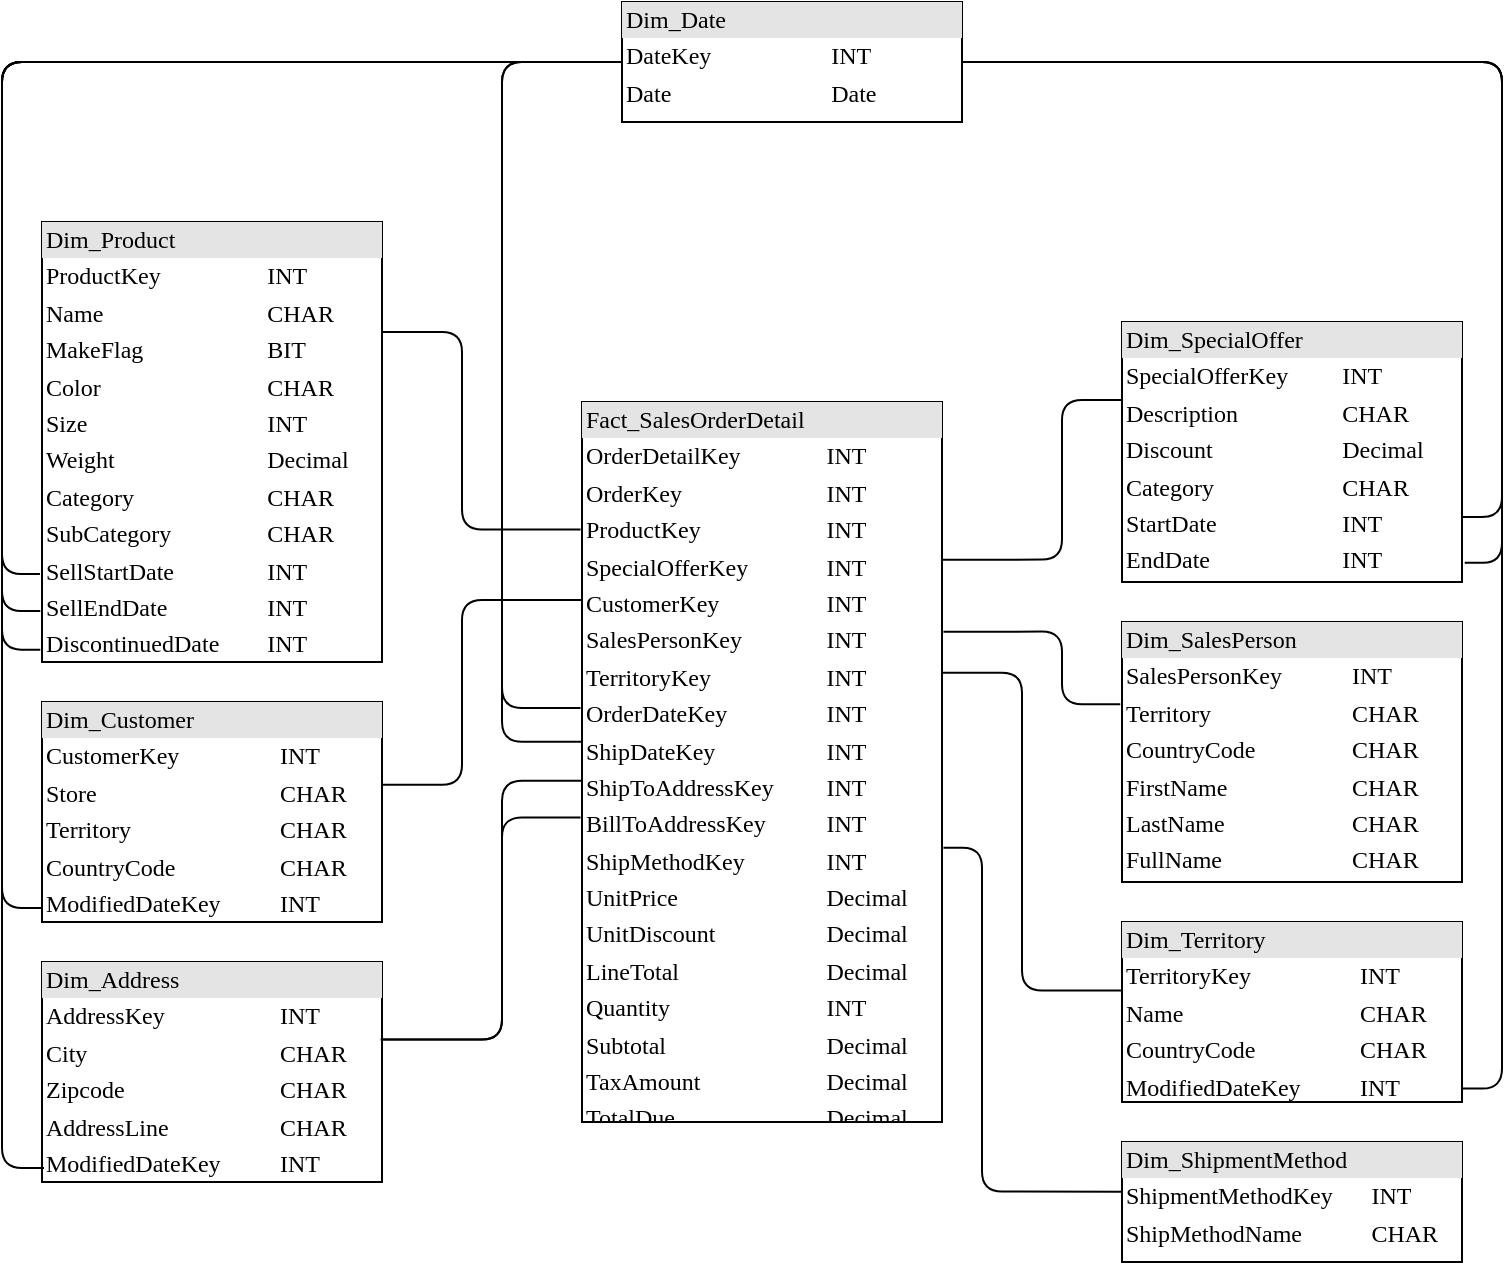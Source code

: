 <mxfile version="13.9.7" type="github">
  <diagram name="Page-1" id="2ca16b54-16f6-2749-3443-fa8db7711227">
    <mxGraphModel dx="1611" dy="1217" grid="1" gridSize="10" guides="1" tooltips="1" connect="1" arrows="1" fold="1" page="1" pageScale="1" pageWidth="1100" pageHeight="850" background="#ffffff" math="0" shadow="0">
      <root>
        <mxCell id="0" />
        <mxCell id="1" parent="0" />
        <mxCell id="PtlEcyWW_qO_h-wi1oPS-1" value="&lt;div style=&quot;box-sizing: border-box ; width: 100% ; background: #e4e4e4 ; padding: 2px&quot;&gt;Fact_SalesOrderDetail&lt;/div&gt;&lt;table style=&quot;width: 100% ; font-size: 1em&quot; cellspacing=&quot;0&quot; cellpadding=&quot;2&quot;&gt;&lt;tbody&gt;&lt;tr&gt;&lt;td&gt;OrderDetailKey&lt;/td&gt;&lt;td&gt;INT&lt;/td&gt;&lt;td&gt;&lt;br&gt;&lt;/td&gt;&lt;/tr&gt;&lt;tr&gt;&lt;td&gt;OrderKey&lt;/td&gt;&lt;td&gt;INT&lt;/td&gt;&lt;td&gt;&lt;br&gt;&lt;/td&gt;&lt;/tr&gt;&lt;tr&gt;&lt;td&gt;ProductKey&lt;/td&gt;&lt;td&gt;INT&lt;/td&gt;&lt;td&gt;&lt;br&gt;&lt;/td&gt;&lt;/tr&gt;&lt;tr&gt;&lt;td&gt;SpecialOfferKey&lt;br&gt;&lt;/td&gt;&lt;td&gt;INT&lt;/td&gt;&lt;td&gt;&lt;br&gt;&lt;/td&gt;&lt;/tr&gt;&lt;tr&gt;&lt;td&gt;CustomerKey&lt;br&gt;&lt;/td&gt;&lt;td&gt;INT&lt;/td&gt;&lt;td&gt;&lt;br&gt;&lt;/td&gt;&lt;/tr&gt;&lt;tr&gt;&lt;td&gt;SalesPersonKey&lt;br&gt;&lt;/td&gt;&lt;td&gt;INT&lt;/td&gt;&lt;td&gt;&lt;br&gt;&lt;/td&gt;&lt;/tr&gt;&lt;tr&gt;&lt;td&gt;TerritoryKey&lt;br&gt;&lt;/td&gt;&lt;td&gt;INT&lt;/td&gt;&lt;td&gt;&lt;br&gt;&lt;/td&gt;&lt;/tr&gt;&lt;tr&gt;&lt;td&gt;OrderDateKey&lt;br&gt;&lt;/td&gt;&lt;td&gt;INT&lt;/td&gt;&lt;td&gt;&lt;br&gt;&lt;/td&gt;&lt;/tr&gt;&lt;tr&gt;&lt;td&gt;ShipDateKey&lt;br&gt;&lt;/td&gt;&lt;td&gt;INT&lt;br&gt;&lt;/td&gt;&lt;td&gt;&lt;br&gt;&lt;/td&gt;&lt;/tr&gt;&lt;tr&gt;&lt;td&gt;ShipToAddressKey&lt;br&gt;&lt;/td&gt;&lt;td&gt;INT&lt;br&gt;&lt;/td&gt;&lt;td&gt;&lt;br&gt;&lt;/td&gt;&lt;/tr&gt;&lt;tr&gt;&lt;td&gt;BillToAddressKey&lt;br&gt;&lt;/td&gt;&lt;td&gt;INT&lt;br&gt;&lt;/td&gt;&lt;td&gt;&lt;br&gt;&lt;/td&gt;&lt;/tr&gt;&lt;tr&gt;&lt;td&gt;ShipMethodKey&lt;br&gt;&lt;/td&gt;&lt;td&gt;INT&lt;br&gt;&lt;/td&gt;&lt;td&gt;&lt;br&gt;&lt;/td&gt;&lt;/tr&gt;&lt;tr&gt;&lt;td&gt;UnitPrice&lt;br&gt;&lt;/td&gt;&lt;td&gt;Decimal&lt;br&gt;&lt;/td&gt;&lt;td&gt;&lt;br&gt;&lt;/td&gt;&lt;/tr&gt;&lt;tr&gt;&lt;td&gt;UnitDiscount&lt;br&gt;&lt;/td&gt;&lt;td&gt;Decimal&lt;br&gt;&lt;/td&gt;&lt;td&gt;&lt;br&gt;&lt;/td&gt;&lt;/tr&gt;&lt;tr&gt;&lt;td&gt;LineTotal&lt;br&gt;&lt;/td&gt;&lt;td&gt;Decimal&lt;br&gt;&lt;/td&gt;&lt;td&gt;&lt;br&gt;&lt;/td&gt;&lt;/tr&gt;&lt;tr&gt;&lt;td&gt;Quantity&lt;br&gt;&lt;/td&gt;&lt;td&gt;INT&lt;br&gt;&lt;/td&gt;&lt;td&gt;&lt;br&gt;&lt;/td&gt;&lt;/tr&gt;&lt;tr&gt;&lt;td&gt;Subtotal&lt;br&gt;&lt;/td&gt;&lt;td&gt;Decimal&lt;br&gt;&lt;/td&gt;&lt;td&gt;&lt;br&gt;&lt;/td&gt;&lt;/tr&gt;&lt;tr&gt;&lt;td&gt;TaxAmount&lt;br&gt;&lt;/td&gt;&lt;td&gt;Decimal&lt;br&gt;&lt;/td&gt;&lt;td&gt;&lt;br&gt;&lt;/td&gt;&lt;/tr&gt;&lt;tr&gt;&lt;td&gt;TotalDue&lt;br&gt;&lt;/td&gt;&lt;td&gt;Decimal&lt;br&gt;&lt;/td&gt;&lt;td&gt;&lt;br&gt;&lt;/td&gt;&lt;/tr&gt;&lt;/tbody&gt;&lt;/table&gt;" style="verticalAlign=top;align=left;overflow=fill;html=1;rounded=0;shadow=0;comic=0;labelBackgroundColor=none;strokeWidth=1;fontFamily=Verdana;fontSize=12" parent="1" vertex="1">
          <mxGeometry x="460" y="280" width="180" height="360" as="geometry" />
        </mxCell>
        <mxCell id="PtlEcyWW_qO_h-wi1oPS-2" value="&lt;div style=&quot;box-sizing: border-box ; width: 100% ; background: #e4e4e4 ; padding: 2px&quot;&gt;Dim_Date&lt;/div&gt;&lt;table style=&quot;width: 100% ; font-size: 1em&quot; cellspacing=&quot;0&quot; cellpadding=&quot;2&quot;&gt;&lt;tbody&gt;&lt;tr&gt;&lt;td&gt;DateKey&lt;/td&gt;&lt;td&gt;INT&lt;/td&gt;&lt;td&gt;&lt;br&gt;&lt;/td&gt;&lt;/tr&gt;&lt;tr&gt;&lt;td&gt;Date&lt;/td&gt;&lt;td&gt;Date&lt;/td&gt;&lt;td&gt;&lt;br&gt;&lt;/td&gt;&lt;/tr&gt;&lt;/tbody&gt;&lt;/table&gt;" style="verticalAlign=top;align=left;overflow=fill;html=1;rounded=0;shadow=0;comic=0;labelBackgroundColor=none;strokeWidth=1;fontFamily=Verdana;fontSize=12" parent="1" vertex="1">
          <mxGeometry x="480" y="80" width="170" height="60" as="geometry" />
        </mxCell>
        <mxCell id="PtlEcyWW_qO_h-wi1oPS-3" value="&lt;div style=&quot;box-sizing: border-box ; width: 100% ; background: #e4e4e4 ; padding: 2px&quot;&gt;Dim_SpecialOffer&lt;/div&gt;&lt;table style=&quot;width: 100% ; font-size: 1em&quot; cellspacing=&quot;0&quot; cellpadding=&quot;2&quot;&gt;&lt;tbody&gt;&lt;tr&gt;&lt;td&gt;SpecialOfferKey&lt;/td&gt;&lt;td&gt;INT&lt;/td&gt;&lt;td&gt;&lt;br&gt;&lt;/td&gt;&lt;/tr&gt;&lt;tr&gt;&lt;td&gt;Description&lt;/td&gt;&lt;td&gt;CHAR&lt;/td&gt;&lt;td&gt;&lt;br&gt;&lt;/td&gt;&lt;/tr&gt;&lt;tr&gt;&lt;td&gt;Discount&lt;br&gt;&lt;/td&gt;&lt;td&gt;Decimal&lt;br&gt;&lt;/td&gt;&lt;td&gt;&lt;br&gt;&lt;/td&gt;&lt;/tr&gt;&lt;tr&gt;&lt;td&gt;Category&lt;br&gt;&lt;/td&gt;&lt;td&gt;CHAR&lt;br&gt;&lt;/td&gt;&lt;td&gt;&lt;br&gt;&lt;/td&gt;&lt;/tr&gt;&lt;tr&gt;&lt;td&gt;StartDate&lt;br&gt;&lt;/td&gt;&lt;td&gt;INT&lt;br&gt;&lt;/td&gt;&lt;td&gt;&lt;br&gt;&lt;/td&gt;&lt;/tr&gt;&lt;tr&gt;&lt;td&gt;EndDate&lt;br&gt;&lt;/td&gt;&lt;td&gt;INT&lt;br&gt;&lt;/td&gt;&lt;td&gt;&lt;br&gt;&lt;/td&gt;&lt;/tr&gt;&lt;/tbody&gt;&lt;/table&gt;" style="verticalAlign=top;align=left;overflow=fill;html=1;rounded=0;shadow=0;comic=0;labelBackgroundColor=none;strokeWidth=1;fontFamily=Verdana;fontSize=12" parent="1" vertex="1">
          <mxGeometry x="730" y="240" width="170" height="130" as="geometry" />
        </mxCell>
        <mxCell id="PtlEcyWW_qO_h-wi1oPS-4" value="&lt;div style=&quot;box-sizing: border-box ; width: 100% ; background: #e4e4e4 ; padding: 2px&quot;&gt;Dim_Territory&lt;/div&gt;&lt;table style=&quot;width: 100% ; font-size: 1em&quot; cellspacing=&quot;0&quot; cellpadding=&quot;2&quot;&gt;&lt;tbody&gt;&lt;tr&gt;&lt;td&gt;TerritoryKey&lt;/td&gt;&lt;td&gt;INT&lt;/td&gt;&lt;td&gt;&lt;br&gt;&lt;/td&gt;&lt;/tr&gt;&lt;tr&gt;&lt;td&gt;Name&lt;/td&gt;&lt;td&gt;CHAR&lt;/td&gt;&lt;td&gt;&lt;br&gt;&lt;/td&gt;&lt;/tr&gt;&lt;tr&gt;&lt;td&gt;CountryCode&lt;br&gt;&lt;/td&gt;&lt;td&gt;CHAR&lt;br&gt;&lt;/td&gt;&lt;td&gt;&lt;br&gt;&lt;/td&gt;&lt;/tr&gt;&lt;tr&gt;&lt;td&gt;ModifiedDateKey&lt;br&gt;&lt;/td&gt;&lt;td&gt;INT&lt;br&gt;&lt;/td&gt;&lt;td&gt;&lt;br&gt;&lt;/td&gt;&lt;/tr&gt;&lt;tr&gt;&lt;td&gt;&lt;br&gt;&lt;/td&gt;&lt;td&gt;&lt;br&gt;&lt;/td&gt;&lt;td&gt;&lt;br&gt;&lt;/td&gt;&lt;/tr&gt;&lt;tr&gt;&lt;td&gt;&lt;br&gt;&lt;/td&gt;&lt;td&gt;&lt;br&gt;&lt;/td&gt;&lt;td&gt;&lt;br&gt;&lt;/td&gt;&lt;/tr&gt;&lt;tr&gt;&lt;td&gt;&lt;br&gt;&lt;/td&gt;&lt;td&gt;&lt;br&gt;&lt;/td&gt;&lt;td&gt;&lt;br&gt;&lt;/td&gt;&lt;/tr&gt;&lt;/tbody&gt;&lt;/table&gt;" style="verticalAlign=top;align=left;overflow=fill;html=1;rounded=0;shadow=0;comic=0;labelBackgroundColor=none;strokeWidth=1;fontFamily=Verdana;fontSize=12" parent="1" vertex="1">
          <mxGeometry x="730" y="540" width="170" height="90" as="geometry" />
        </mxCell>
        <mxCell id="PtlEcyWW_qO_h-wi1oPS-5" value="&lt;div style=&quot;box-sizing: border-box ; width: 100% ; background: #e4e4e4 ; padding: 2px&quot;&gt;Dim_Product&lt;/div&gt;&lt;table style=&quot;width: 100% ; font-size: 1em&quot; cellspacing=&quot;0&quot; cellpadding=&quot;2&quot;&gt;&lt;tbody&gt;&lt;tr&gt;&lt;td&gt;ProductKey&lt;/td&gt;&lt;td&gt;INT&lt;/td&gt;&lt;td&gt;&lt;br&gt;&lt;/td&gt;&lt;/tr&gt;&lt;tr&gt;&lt;td&gt;Name&lt;/td&gt;&lt;td&gt;CHAR&lt;/td&gt;&lt;td&gt;&lt;br&gt;&lt;/td&gt;&lt;/tr&gt;&lt;tr&gt;&lt;td&gt;MakeFlag&lt;/td&gt;&lt;td&gt;BIT&lt;/td&gt;&lt;td&gt;&lt;br&gt;&lt;/td&gt;&lt;/tr&gt;&lt;tr&gt;&lt;td&gt;Color&lt;br&gt;&lt;/td&gt;&lt;td&gt;CHAR&lt;/td&gt;&lt;td&gt;&lt;br&gt;&lt;/td&gt;&lt;/tr&gt;&lt;tr&gt;&lt;td&gt;Size&lt;br&gt;&lt;/td&gt;&lt;td&gt;INT&lt;/td&gt;&lt;td&gt;&lt;br&gt;&lt;/td&gt;&lt;/tr&gt;&lt;tr&gt;&lt;td&gt;Weight&lt;br&gt;&lt;/td&gt;&lt;td&gt;Decimal&lt;/td&gt;&lt;td&gt;&lt;br&gt;&lt;/td&gt;&lt;/tr&gt;&lt;tr&gt;&lt;td&gt;Category&lt;br&gt;&lt;/td&gt;&lt;td&gt;CHAR&lt;/td&gt;&lt;td&gt;&lt;br&gt;&lt;/td&gt;&lt;/tr&gt;&lt;tr&gt;&lt;td&gt;SubCategory&lt;br&gt;&lt;/td&gt;&lt;td&gt;CHAR&lt;/td&gt;&lt;td&gt;&lt;br&gt;&lt;/td&gt;&lt;/tr&gt;&lt;tr&gt;&lt;td&gt;SellStartDate&lt;br&gt;&lt;/td&gt;&lt;td&gt;INT&lt;br&gt;&lt;/td&gt;&lt;td&gt;&lt;br&gt;&lt;/td&gt;&lt;/tr&gt;&lt;tr&gt;&lt;td&gt;SellEndDate&lt;br&gt;&lt;/td&gt;&lt;td&gt;INT&lt;br&gt;&lt;/td&gt;&lt;td&gt;&lt;br&gt;&lt;/td&gt;&lt;/tr&gt;&lt;tr&gt;&lt;td&gt;DiscontinuedDate&lt;br&gt;&lt;/td&gt;&lt;td&gt;INT&lt;br&gt;&lt;/td&gt;&lt;td&gt;&lt;br&gt;&lt;/td&gt;&lt;/tr&gt;&lt;/tbody&gt;&lt;/table&gt;" style="verticalAlign=top;align=left;overflow=fill;html=1;rounded=0;shadow=0;comic=0;labelBackgroundColor=none;strokeWidth=1;fontFamily=Verdana;fontSize=12" parent="1" vertex="1">
          <mxGeometry x="190" y="190" width="170" height="220" as="geometry" />
        </mxCell>
        <mxCell id="PtlEcyWW_qO_h-wi1oPS-6" value="&lt;div style=&quot;box-sizing: border-box ; width: 100% ; background: #e4e4e4 ; padding: 2px&quot;&gt;Dim_Address&lt;/div&gt;&lt;table style=&quot;width: 100% ; font-size: 1em&quot; cellspacing=&quot;0&quot; cellpadding=&quot;2&quot;&gt;&lt;tbody&gt;&lt;tr&gt;&lt;td&gt;AddressKey&lt;/td&gt;&lt;td&gt;INT&lt;/td&gt;&lt;td&gt;&lt;br&gt;&lt;/td&gt;&lt;/tr&gt;&lt;tr&gt;&lt;td&gt;City&lt;/td&gt;&lt;td&gt;CHAR&lt;/td&gt;&lt;td&gt;&lt;br&gt;&lt;/td&gt;&lt;/tr&gt;&lt;tr&gt;&lt;td&gt;Zipcode&lt;br&gt;&lt;/td&gt;&lt;td&gt;CHAR&lt;br&gt;&lt;/td&gt;&lt;td&gt;&lt;br&gt;&lt;/td&gt;&lt;/tr&gt;&lt;tr&gt;&lt;td&gt;AddressLine&lt;br&gt;&lt;/td&gt;&lt;td&gt;CHAR&lt;br&gt;&lt;/td&gt;&lt;td&gt;&lt;br&gt;&lt;/td&gt;&lt;/tr&gt;&lt;tr&gt;&lt;td&gt;ModifiedDateKey&lt;br&gt;&lt;/td&gt;&lt;td&gt;INT&lt;br&gt;&lt;/td&gt;&lt;td&gt;&lt;br&gt;&lt;/td&gt;&lt;/tr&gt;&lt;tr&gt;&lt;td&gt;&lt;br&gt;&lt;/td&gt;&lt;td&gt;&lt;br&gt;&lt;/td&gt;&lt;td&gt;&lt;br&gt;&lt;/td&gt;&lt;/tr&gt;&lt;/tbody&gt;&lt;/table&gt;" style="verticalAlign=top;align=left;overflow=fill;html=1;rounded=0;shadow=0;comic=0;labelBackgroundColor=none;strokeWidth=1;fontFamily=Verdana;fontSize=12" parent="1" vertex="1">
          <mxGeometry x="190" y="560" width="170" height="110" as="geometry" />
        </mxCell>
        <mxCell id="PtlEcyWW_qO_h-wi1oPS-7" value="&lt;div style=&quot;box-sizing: border-box ; width: 100% ; background: #e4e4e4 ; padding: 2px&quot;&gt;Dim_SalesPerson&lt;/div&gt;&lt;table style=&quot;width: 100% ; font-size: 1em&quot; cellspacing=&quot;0&quot; cellpadding=&quot;2&quot;&gt;&lt;tbody&gt;&lt;tr&gt;&lt;td&gt;SalesPersonKey&lt;/td&gt;&lt;td&gt;INT&lt;/td&gt;&lt;td&gt;&lt;br&gt;&lt;/td&gt;&lt;/tr&gt;&lt;tr&gt;&lt;td&gt;Territory&lt;/td&gt;&lt;td&gt;CHAR&lt;/td&gt;&lt;td&gt;&lt;br&gt;&lt;/td&gt;&lt;/tr&gt;&lt;tr&gt;&lt;td&gt;CountryCode&lt;br&gt;&lt;/td&gt;&lt;td&gt;CHAR&lt;br&gt;&lt;/td&gt;&lt;td&gt;&lt;br&gt;&lt;/td&gt;&lt;/tr&gt;&lt;tr&gt;&lt;td&gt;FirstName&lt;br&gt;&lt;/td&gt;&lt;td&gt;CHAR&lt;br&gt;&lt;/td&gt;&lt;td&gt;&lt;br&gt;&lt;/td&gt;&lt;/tr&gt;&lt;tr&gt;&lt;td&gt;LastName&lt;br&gt;&lt;/td&gt;&lt;td&gt;CHAR&lt;/td&gt;&lt;td&gt;&lt;br&gt;&lt;/td&gt;&lt;/tr&gt;&lt;tr&gt;&lt;td&gt;FullName&lt;br&gt;&lt;/td&gt;&lt;td&gt;CHAR&lt;br&gt;&lt;/td&gt;&lt;td&gt;&lt;br&gt;&lt;/td&gt;&lt;/tr&gt;&lt;tr&gt;&lt;td&gt;&lt;br&gt;&lt;/td&gt;&lt;td&gt;&lt;br&gt;&lt;/td&gt;&lt;td&gt;&lt;br&gt;&lt;/td&gt;&lt;/tr&gt;&lt;tr&gt;&lt;td&gt;&lt;br&gt;&lt;/td&gt;&lt;td&gt;&lt;br&gt;&lt;/td&gt;&lt;td&gt;&lt;br&gt;&lt;/td&gt;&lt;/tr&gt;&lt;/tbody&gt;&lt;/table&gt;" style="verticalAlign=top;align=left;overflow=fill;html=1;rounded=0;shadow=0;comic=0;labelBackgroundColor=none;strokeWidth=1;fontFamily=Verdana;fontSize=12" parent="1" vertex="1">
          <mxGeometry x="730" y="390" width="170" height="130" as="geometry" />
        </mxCell>
        <mxCell id="PtlEcyWW_qO_h-wi1oPS-8" value="&lt;div style=&quot;box-sizing: border-box ; width: 100% ; background: #e4e4e4 ; padding: 2px&quot;&gt;Dim_Customer&lt;/div&gt;&lt;table style=&quot;width: 100% ; font-size: 1em&quot; cellspacing=&quot;0&quot; cellpadding=&quot;2&quot;&gt;&lt;tbody&gt;&lt;tr&gt;&lt;td&gt;CustomerKey&lt;/td&gt;&lt;td&gt;INT&lt;/td&gt;&lt;td&gt;&lt;br&gt;&lt;/td&gt;&lt;/tr&gt;&lt;tr&gt;&lt;td&gt;Store&lt;/td&gt;&lt;td&gt;CHAR&lt;/td&gt;&lt;td&gt;&lt;br&gt;&lt;/td&gt;&lt;/tr&gt;&lt;tr&gt;&lt;td&gt;Territory&lt;br&gt;&lt;/td&gt;&lt;td&gt;CHAR&lt;br&gt;&lt;/td&gt;&lt;td&gt;&lt;br&gt;&lt;/td&gt;&lt;/tr&gt;&lt;tr&gt;&lt;td&gt;CountryCode&lt;br&gt;&lt;/td&gt;&lt;td&gt;CHAR&lt;br&gt;&lt;/td&gt;&lt;td&gt;&lt;br&gt;&lt;/td&gt;&lt;/tr&gt;&lt;tr&gt;&lt;td&gt;ModifiedDateKey&lt;br&gt;&lt;/td&gt;&lt;td&gt;INT&lt;br&gt;&lt;/td&gt;&lt;td&gt;&lt;br&gt;&lt;/td&gt;&lt;/tr&gt;&lt;tr&gt;&lt;td&gt;&lt;br&gt;&lt;/td&gt;&lt;td&gt;&lt;br&gt;&lt;/td&gt;&lt;td&gt;&lt;br&gt;&lt;/td&gt;&lt;/tr&gt;&lt;/tbody&gt;&lt;/table&gt;" style="verticalAlign=top;align=left;overflow=fill;html=1;rounded=0;shadow=0;comic=0;labelBackgroundColor=none;strokeWidth=1;fontFamily=Verdana;fontSize=12" parent="1" vertex="1">
          <mxGeometry x="190" y="430" width="170" height="110" as="geometry" />
        </mxCell>
        <mxCell id="PtlEcyWW_qO_h-wi1oPS-9" value="&lt;div style=&quot;box-sizing: border-box ; width: 100% ; background: #e4e4e4 ; padding: 2px&quot;&gt;Dim_ShipmentMethod&lt;/div&gt;&lt;table style=&quot;width: 100% ; font-size: 1em&quot; cellspacing=&quot;0&quot; cellpadding=&quot;2&quot;&gt;&lt;tbody&gt;&lt;tr&gt;&lt;td&gt;ShipmentMethodKey&lt;/td&gt;&lt;td&gt;INT&lt;/td&gt;&lt;td&gt;&lt;br&gt;&lt;/td&gt;&lt;/tr&gt;&lt;tr&gt;&lt;td&gt;ShipMethodName&lt;br&gt;&lt;/td&gt;&lt;td&gt;CHAR&lt;/td&gt;&lt;td&gt;&lt;br&gt;&lt;/td&gt;&lt;/tr&gt;&lt;/tbody&gt;&lt;/table&gt;" style="verticalAlign=top;align=left;overflow=fill;html=1;rounded=0;shadow=0;comic=0;labelBackgroundColor=none;strokeWidth=1;fontFamily=Verdana;fontSize=12" parent="1" vertex="1">
          <mxGeometry x="730" y="650" width="170" height="60" as="geometry" />
        </mxCell>
        <mxCell id="PtlEcyWW_qO_h-wi1oPS-11" value="" style="endArrow=none;html=1;edgeStyle=orthogonalEdgeStyle;entryX=0;entryY=0.472;entryDx=0;entryDy=0;entryPerimeter=0;" parent="1" target="PtlEcyWW_qO_h-wi1oPS-1" edge="1">
          <mxGeometry width="50" height="50" relative="1" as="geometry">
            <mxPoint x="480" y="110" as="sourcePoint" />
            <mxPoint x="440" y="450" as="targetPoint" />
            <Array as="points">
              <mxPoint x="420" y="110" />
              <mxPoint x="420" y="450" />
            </Array>
          </mxGeometry>
        </mxCell>
        <mxCell id="PtlEcyWW_qO_h-wi1oPS-12" value="" style="endArrow=none;html=1;exitX=0;exitY=0.5;exitDx=0;exitDy=0;edgeStyle=orthogonalEdgeStyle;entryX=-0.004;entryY=0.425;entryDx=0;entryDy=0;entryPerimeter=0;jumpStyle=arc;jumpSize=36;shadow=0;sketch=0;" parent="1" source="PtlEcyWW_qO_h-wi1oPS-2" target="PtlEcyWW_qO_h-wi1oPS-1" edge="1">
          <mxGeometry width="50" height="50" relative="1" as="geometry">
            <mxPoint x="310" y="685.08" as="sourcePoint" />
            <mxPoint x="420" y="453" as="targetPoint" />
            <Array as="points">
              <mxPoint x="420" y="110" />
              <mxPoint x="420" y="433" />
            </Array>
          </mxGeometry>
        </mxCell>
        <mxCell id="PtlEcyWW_qO_h-wi1oPS-13" value="" style="endArrow=none;html=1;entryX=0;entryY=0.3;entryDx=0;entryDy=0;exitX=1.002;exitY=0.219;exitDx=0;exitDy=0;exitPerimeter=0;entryPerimeter=0;edgeStyle=orthogonalEdgeStyle;" parent="1" source="PtlEcyWW_qO_h-wi1oPS-1" target="PtlEcyWW_qO_h-wi1oPS-3" edge="1">
          <mxGeometry width="50" height="50" relative="1" as="geometry">
            <mxPoint x="580" y="460" as="sourcePoint" />
            <mxPoint x="630" y="410" as="targetPoint" />
            <Array as="points">
              <mxPoint x="700" y="359" />
              <mxPoint x="700" y="279" />
            </Array>
          </mxGeometry>
        </mxCell>
        <mxCell id="PtlEcyWW_qO_h-wi1oPS-14" value="" style="endArrow=none;html=1;exitX=1;exitY=0.376;exitDx=0;exitDy=0;exitPerimeter=0;edgeStyle=orthogonalEdgeStyle;entryX=-0.002;entryY=0.275;entryDx=0;entryDy=0;entryPerimeter=0;" parent="1" source="PtlEcyWW_qO_h-wi1oPS-8" target="PtlEcyWW_qO_h-wi1oPS-1" edge="1">
          <mxGeometry width="50" height="50" relative="1" as="geometry">
            <mxPoint x="290" y="502" as="sourcePoint" />
            <mxPoint x="440" y="380" as="targetPoint" />
            <Array as="points">
              <mxPoint x="400" y="471" />
              <mxPoint x="400" y="379" />
            </Array>
          </mxGeometry>
        </mxCell>
        <mxCell id="PtlEcyWW_qO_h-wi1oPS-15" value="" style="endArrow=none;html=1;entryX=0;entryY=0.38;entryDx=0;entryDy=0;entryPerimeter=0;edgeStyle=orthogonalEdgeStyle;exitX=1.002;exitY=0.376;exitDx=0;exitDy=0;exitPerimeter=0;" parent="1" source="PtlEcyWW_qO_h-wi1oPS-1" target="PtlEcyWW_qO_h-wi1oPS-4" edge="1">
          <mxGeometry width="50" height="50" relative="1" as="geometry">
            <mxPoint x="660" y="420" as="sourcePoint" />
            <mxPoint x="660" y="150" as="targetPoint" />
            <Array as="points">
              <mxPoint x="680" y="415" />
              <mxPoint x="680" y="574" />
            </Array>
          </mxGeometry>
        </mxCell>
        <mxCell id="PtlEcyWW_qO_h-wi1oPS-16" value="" style="endArrow=none;html=1;exitX=1;exitY=0.25;exitDx=0;exitDy=0;entryX=-0.004;entryY=0.177;entryDx=0;entryDy=0;entryPerimeter=0;edgeStyle=orthogonalEdgeStyle;" parent="1" source="PtlEcyWW_qO_h-wi1oPS-5" target="PtlEcyWW_qO_h-wi1oPS-1" edge="1">
          <mxGeometry width="50" height="50" relative="1" as="geometry">
            <mxPoint x="450" y="410" as="sourcePoint" />
            <mxPoint x="360" y="280" as="targetPoint" />
            <Array as="points">
              <mxPoint x="400" y="245" />
              <mxPoint x="400" y="344" />
            </Array>
          </mxGeometry>
        </mxCell>
        <mxCell id="PtlEcyWW_qO_h-wi1oPS-17" value="" style="endArrow=none;html=1;edgeStyle=orthogonalEdgeStyle;entryX=-0.005;entryY=0.316;entryDx=0;entryDy=0;entryPerimeter=0;exitX=1.004;exitY=0.319;exitDx=0;exitDy=0;exitPerimeter=0;" parent="1" source="PtlEcyWW_qO_h-wi1oPS-1" target="PtlEcyWW_qO_h-wi1oPS-7" edge="1">
          <mxGeometry width="50" height="50" relative="1" as="geometry">
            <mxPoint x="670" y="400" as="sourcePoint" />
            <mxPoint x="710" y="455" as="targetPoint" />
            <Array as="points">
              <mxPoint x="700" y="395" />
              <mxPoint x="700" y="431" />
            </Array>
          </mxGeometry>
        </mxCell>
        <mxCell id="PtlEcyWW_qO_h-wi1oPS-18" value="" style="endArrow=none;html=1;exitX=0.996;exitY=0.352;exitDx=0;exitDy=0;edgeStyle=orthogonalEdgeStyle;entryX=-0.002;entryY=0.526;entryDx=0;entryDy=0;entryPerimeter=0;exitPerimeter=0;" parent="1" source="PtlEcyWW_qO_h-wi1oPS-6" target="PtlEcyWW_qO_h-wi1oPS-1" edge="1">
          <mxGeometry width="50" height="50" relative="1" as="geometry">
            <mxPoint x="580" y="460" as="sourcePoint" />
            <mxPoint x="459" y="490" as="targetPoint" />
            <Array as="points">
              <mxPoint x="420" y="599" />
              <mxPoint x="420" y="469" />
            </Array>
          </mxGeometry>
        </mxCell>
        <mxCell id="PtlEcyWW_qO_h-wi1oPS-19" value="" style="endArrow=none;html=1;edgeStyle=orthogonalEdgeStyle;entryX=-0.004;entryY=0.577;entryDx=0;entryDy=0;entryPerimeter=0;exitX=0.999;exitY=0.352;exitDx=0;exitDy=0;exitPerimeter=0;" parent="1" source="PtlEcyWW_qO_h-wi1oPS-6" target="PtlEcyWW_qO_h-wi1oPS-1" edge="1">
          <mxGeometry width="50" height="50" relative="1" as="geometry">
            <mxPoint x="370" y="681" as="sourcePoint" />
            <mxPoint x="430" y="467" as="targetPoint" />
            <Array as="points">
              <mxPoint x="420" y="599" />
              <mxPoint x="420" y="488" />
            </Array>
          </mxGeometry>
        </mxCell>
        <mxCell id="PtlEcyWW_qO_h-wi1oPS-20" value="" style="endArrow=none;html=1;entryX=0;entryY=0.414;entryDx=0;entryDy=0;entryPerimeter=0;edgeStyle=orthogonalEdgeStyle;exitX=1.004;exitY=0.619;exitDx=0;exitDy=0;exitPerimeter=0;" parent="1" source="PtlEcyWW_qO_h-wi1oPS-1" target="PtlEcyWW_qO_h-wi1oPS-9" edge="1">
          <mxGeometry width="50" height="50" relative="1" as="geometry">
            <mxPoint x="660" y="481" as="sourcePoint" />
            <mxPoint x="630" y="410" as="targetPoint" />
            <Array as="points">
              <mxPoint x="660" y="503" />
              <mxPoint x="660" y="675" />
            </Array>
          </mxGeometry>
        </mxCell>
        <mxCell id="Dnd5wSolRnH-Zif3CO_Z-1" value="" style="endArrow=none;html=1;shadow=0;entryX=0;entryY=0.5;entryDx=0;entryDy=0;exitX=-0.006;exitY=0.8;exitDx=0;exitDy=0;exitPerimeter=0;edgeStyle=orthogonalEdgeStyle;" edge="1" parent="1" source="PtlEcyWW_qO_h-wi1oPS-5" target="PtlEcyWW_qO_h-wi1oPS-2">
          <mxGeometry width="50" height="50" relative="1" as="geometry">
            <mxPoint x="520" y="460" as="sourcePoint" />
            <mxPoint x="570" y="410" as="targetPoint" />
            <Array as="points">
              <mxPoint x="170" y="366" />
              <mxPoint x="170" y="110" />
            </Array>
          </mxGeometry>
        </mxCell>
        <mxCell id="Dnd5wSolRnH-Zif3CO_Z-2" value="" style="endArrow=none;html=1;shadow=0;entryX=0;entryY=0.5;entryDx=0;entryDy=0;edgeStyle=orthogonalEdgeStyle;exitX=-0.005;exitY=0.972;exitDx=0;exitDy=0;exitPerimeter=0;" edge="1" parent="1" source="PtlEcyWW_qO_h-wi1oPS-5">
          <mxGeometry width="50" height="50" relative="1" as="geometry">
            <mxPoint x="189" y="390" as="sourcePoint" />
            <mxPoint x="480" y="110" as="targetPoint" />
            <Array as="points">
              <mxPoint x="170" y="404" />
              <mxPoint x="170" y="110" />
            </Array>
          </mxGeometry>
        </mxCell>
        <mxCell id="Dnd5wSolRnH-Zif3CO_Z-3" value="" style="endArrow=none;html=1;shadow=0;entryX=0;entryY=0.5;entryDx=0;entryDy=0;edgeStyle=orthogonalEdgeStyle;exitX=-0.005;exitY=0.884;exitDx=0;exitDy=0;exitPerimeter=0;" edge="1" parent="1" source="PtlEcyWW_qO_h-wi1oPS-5">
          <mxGeometry width="50" height="50" relative="1" as="geometry">
            <mxPoint x="189.15" y="403.84" as="sourcePoint" />
            <mxPoint x="480" y="110" as="targetPoint" />
            <Array as="points">
              <mxPoint x="170" y="385" />
              <mxPoint x="170" y="110" />
            </Array>
          </mxGeometry>
        </mxCell>
        <mxCell id="Dnd5wSolRnH-Zif3CO_Z-5" value="" style="endArrow=none;html=1;shadow=0;entryX=0;entryY=0.5;entryDx=0;entryDy=0;edgeStyle=orthogonalEdgeStyle;exitX=0.006;exitY=0.936;exitDx=0;exitDy=0;exitPerimeter=0;" edge="1" parent="1" source="PtlEcyWW_qO_h-wi1oPS-6">
          <mxGeometry width="50" height="50" relative="1" as="geometry">
            <mxPoint x="189.15" y="384.48" as="sourcePoint" />
            <mxPoint x="480" y="110" as="targetPoint" />
            <Array as="points">
              <mxPoint x="170" y="663" />
              <mxPoint x="170" y="110" />
            </Array>
          </mxGeometry>
        </mxCell>
        <mxCell id="Dnd5wSolRnH-Zif3CO_Z-6" value="" style="endArrow=none;html=1;shadow=0;entryX=0;entryY=0.5;entryDx=0;entryDy=0;edgeStyle=orthogonalEdgeStyle;exitX=0;exitY=0.936;exitDx=0;exitDy=0;exitPerimeter=0;" edge="1" parent="1" source="PtlEcyWW_qO_h-wi1oPS-8">
          <mxGeometry width="50" height="50" relative="1" as="geometry">
            <mxPoint x="191.02" y="662.96" as="sourcePoint" />
            <mxPoint x="480" y="110" as="targetPoint" />
            <Array as="points">
              <mxPoint x="170" y="533" />
              <mxPoint x="170" y="110" />
            </Array>
          </mxGeometry>
        </mxCell>
        <mxCell id="Dnd5wSolRnH-Zif3CO_Z-7" value="" style="endArrow=none;html=1;shadow=0;entryX=1;entryY=0.5;entryDx=0;entryDy=0;exitX=1;exitY=0.75;exitDx=0;exitDy=0;edgeStyle=orthogonalEdgeStyle;" edge="1" parent="1" source="PtlEcyWW_qO_h-wi1oPS-3" target="PtlEcyWW_qO_h-wi1oPS-2">
          <mxGeometry width="50" height="50" relative="1" as="geometry">
            <mxPoint x="550" y="400" as="sourcePoint" />
            <mxPoint x="600" y="350" as="targetPoint" />
            <Array as="points">
              <mxPoint x="920" y="338" />
              <mxPoint x="920" y="110" />
            </Array>
          </mxGeometry>
        </mxCell>
        <mxCell id="Dnd5wSolRnH-Zif3CO_Z-8" value="" style="endArrow=none;html=1;shadow=0;entryX=1;entryY=0.5;entryDx=0;entryDy=0;exitX=1.008;exitY=0.926;exitDx=0;exitDy=0;edgeStyle=orthogonalEdgeStyle;exitPerimeter=0;" edge="1" parent="1" source="PtlEcyWW_qO_h-wi1oPS-3">
          <mxGeometry width="50" height="50" relative="1" as="geometry">
            <mxPoint x="900" y="337.5" as="sourcePoint" />
            <mxPoint x="650" y="110" as="targetPoint" />
            <Array as="points">
              <mxPoint x="920" y="360" />
              <mxPoint x="920" y="110" />
            </Array>
          </mxGeometry>
        </mxCell>
        <mxCell id="Dnd5wSolRnH-Zif3CO_Z-9" value="" style="endArrow=none;html=1;shadow=0;entryX=1;entryY=0.5;entryDx=0;entryDy=0;exitX=1.001;exitY=0.925;exitDx=0;exitDy=0;edgeStyle=orthogonalEdgeStyle;exitPerimeter=0;" edge="1" parent="1" source="PtlEcyWW_qO_h-wi1oPS-4">
          <mxGeometry width="50" height="50" relative="1" as="geometry">
            <mxPoint x="901.36" y="360.38" as="sourcePoint" />
            <mxPoint x="650" y="110" as="targetPoint" />
            <Array as="points">
              <mxPoint x="920" y="623" />
              <mxPoint x="920" y="110" />
            </Array>
          </mxGeometry>
        </mxCell>
      </root>
    </mxGraphModel>
  </diagram>
</mxfile>
